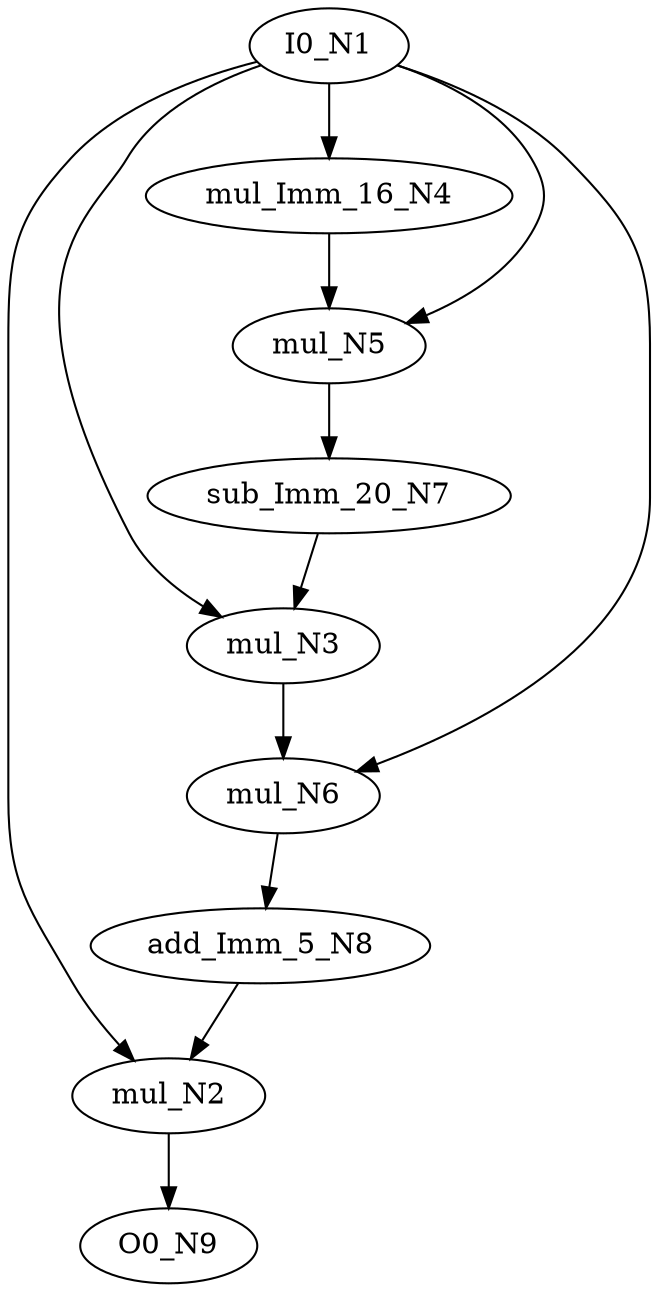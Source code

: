 digraph graphname {
N8 [color="black", ntype="operation", label="add_Imm_5_N8"];
N9 [color="black", ntype="outvar", label="O0_N9"];
N1 [color="black", ntype="invar", label="I0_N1"];
N2 [color="black", ntype="operation", label="mul_N2"];
N3 [color="black", ntype="operation", label="mul_N3"];
N4 [color="black", ntype="operation", label="mul_Imm_16_N4"];
N5 [color="black", ntype="operation", label="mul_N5"];
N6 [color="black", ntype="operation", label="mul_N6"];
N7 [color="black", ntype="operation", label="sub_Imm_20_N7"];
N8 -> N2;
N1 -> N4;
N1 -> N5;
N1 -> N2;
N1 -> N3;
N1 -> N6;
N2 -> N9;
N3 -> N6;
N4 -> N5;
N5 -> N7;
N6 -> N8;
N7 -> N3;
}
